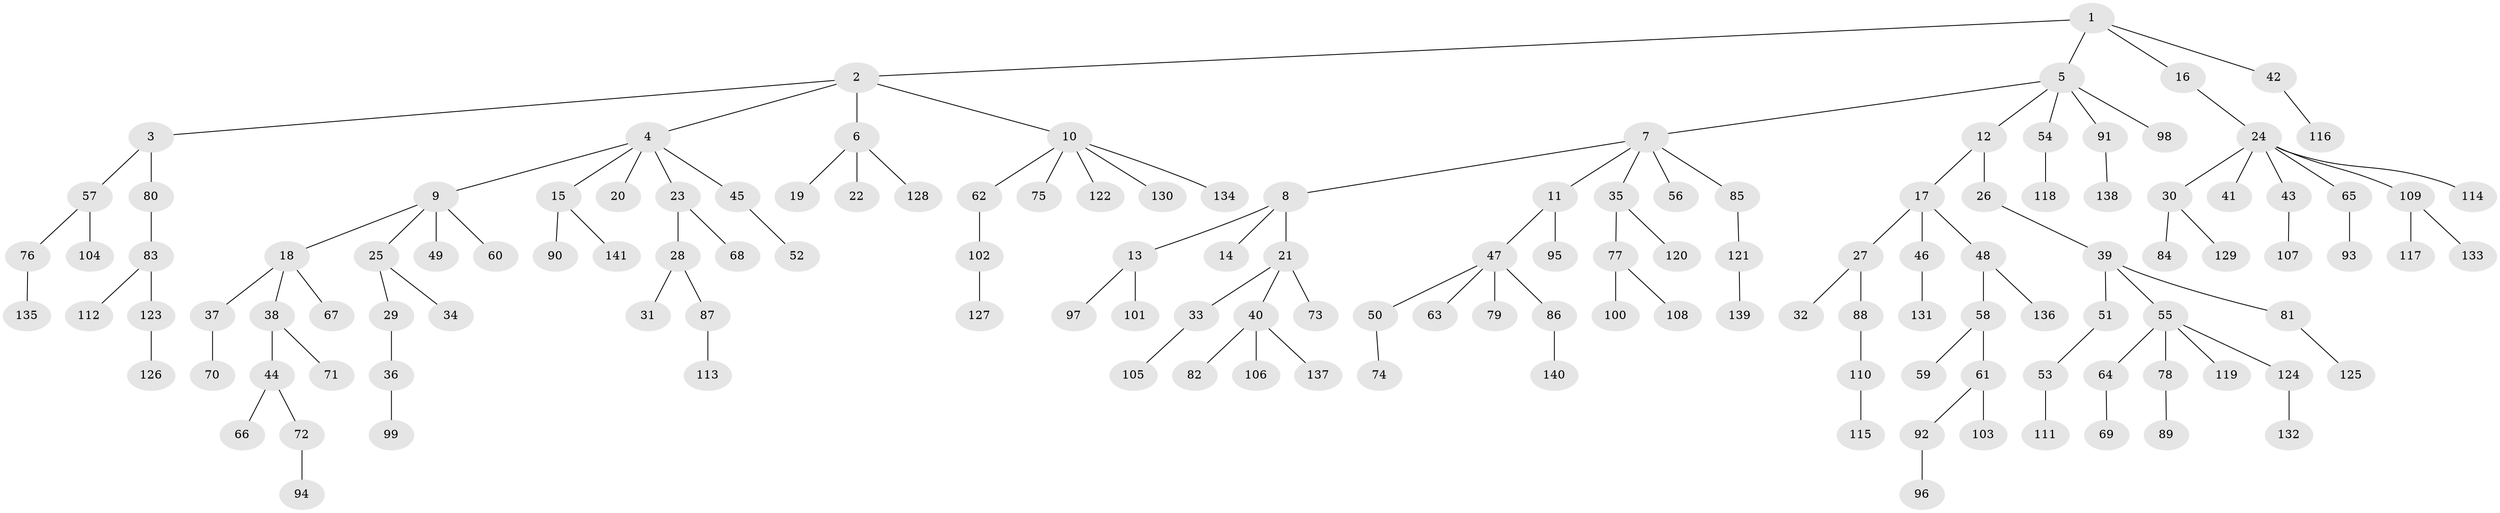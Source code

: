 // Generated by graph-tools (version 1.1) at 2025/15/03/09/25 04:15:35]
// undirected, 141 vertices, 140 edges
graph export_dot {
graph [start="1"]
  node [color=gray90,style=filled];
  1;
  2;
  3;
  4;
  5;
  6;
  7;
  8;
  9;
  10;
  11;
  12;
  13;
  14;
  15;
  16;
  17;
  18;
  19;
  20;
  21;
  22;
  23;
  24;
  25;
  26;
  27;
  28;
  29;
  30;
  31;
  32;
  33;
  34;
  35;
  36;
  37;
  38;
  39;
  40;
  41;
  42;
  43;
  44;
  45;
  46;
  47;
  48;
  49;
  50;
  51;
  52;
  53;
  54;
  55;
  56;
  57;
  58;
  59;
  60;
  61;
  62;
  63;
  64;
  65;
  66;
  67;
  68;
  69;
  70;
  71;
  72;
  73;
  74;
  75;
  76;
  77;
  78;
  79;
  80;
  81;
  82;
  83;
  84;
  85;
  86;
  87;
  88;
  89;
  90;
  91;
  92;
  93;
  94;
  95;
  96;
  97;
  98;
  99;
  100;
  101;
  102;
  103;
  104;
  105;
  106;
  107;
  108;
  109;
  110;
  111;
  112;
  113;
  114;
  115;
  116;
  117;
  118;
  119;
  120;
  121;
  122;
  123;
  124;
  125;
  126;
  127;
  128;
  129;
  130;
  131;
  132;
  133;
  134;
  135;
  136;
  137;
  138;
  139;
  140;
  141;
  1 -- 2;
  1 -- 5;
  1 -- 16;
  1 -- 42;
  2 -- 3;
  2 -- 4;
  2 -- 6;
  2 -- 10;
  3 -- 57;
  3 -- 80;
  4 -- 9;
  4 -- 15;
  4 -- 20;
  4 -- 23;
  4 -- 45;
  5 -- 7;
  5 -- 12;
  5 -- 54;
  5 -- 91;
  5 -- 98;
  6 -- 19;
  6 -- 22;
  6 -- 128;
  7 -- 8;
  7 -- 11;
  7 -- 35;
  7 -- 56;
  7 -- 85;
  8 -- 13;
  8 -- 14;
  8 -- 21;
  9 -- 18;
  9 -- 25;
  9 -- 49;
  9 -- 60;
  10 -- 62;
  10 -- 75;
  10 -- 122;
  10 -- 130;
  10 -- 134;
  11 -- 47;
  11 -- 95;
  12 -- 17;
  12 -- 26;
  13 -- 97;
  13 -- 101;
  15 -- 90;
  15 -- 141;
  16 -- 24;
  17 -- 27;
  17 -- 46;
  17 -- 48;
  18 -- 37;
  18 -- 38;
  18 -- 67;
  21 -- 33;
  21 -- 40;
  21 -- 73;
  23 -- 28;
  23 -- 68;
  24 -- 30;
  24 -- 41;
  24 -- 43;
  24 -- 65;
  24 -- 109;
  24 -- 114;
  25 -- 29;
  25 -- 34;
  26 -- 39;
  27 -- 32;
  27 -- 88;
  28 -- 31;
  28 -- 87;
  29 -- 36;
  30 -- 84;
  30 -- 129;
  33 -- 105;
  35 -- 77;
  35 -- 120;
  36 -- 99;
  37 -- 70;
  38 -- 44;
  38 -- 71;
  39 -- 51;
  39 -- 55;
  39 -- 81;
  40 -- 82;
  40 -- 106;
  40 -- 137;
  42 -- 116;
  43 -- 107;
  44 -- 66;
  44 -- 72;
  45 -- 52;
  46 -- 131;
  47 -- 50;
  47 -- 63;
  47 -- 79;
  47 -- 86;
  48 -- 58;
  48 -- 136;
  50 -- 74;
  51 -- 53;
  53 -- 111;
  54 -- 118;
  55 -- 64;
  55 -- 78;
  55 -- 119;
  55 -- 124;
  57 -- 76;
  57 -- 104;
  58 -- 59;
  58 -- 61;
  61 -- 92;
  61 -- 103;
  62 -- 102;
  64 -- 69;
  65 -- 93;
  72 -- 94;
  76 -- 135;
  77 -- 100;
  77 -- 108;
  78 -- 89;
  80 -- 83;
  81 -- 125;
  83 -- 112;
  83 -- 123;
  85 -- 121;
  86 -- 140;
  87 -- 113;
  88 -- 110;
  91 -- 138;
  92 -- 96;
  102 -- 127;
  109 -- 117;
  109 -- 133;
  110 -- 115;
  121 -- 139;
  123 -- 126;
  124 -- 132;
}
